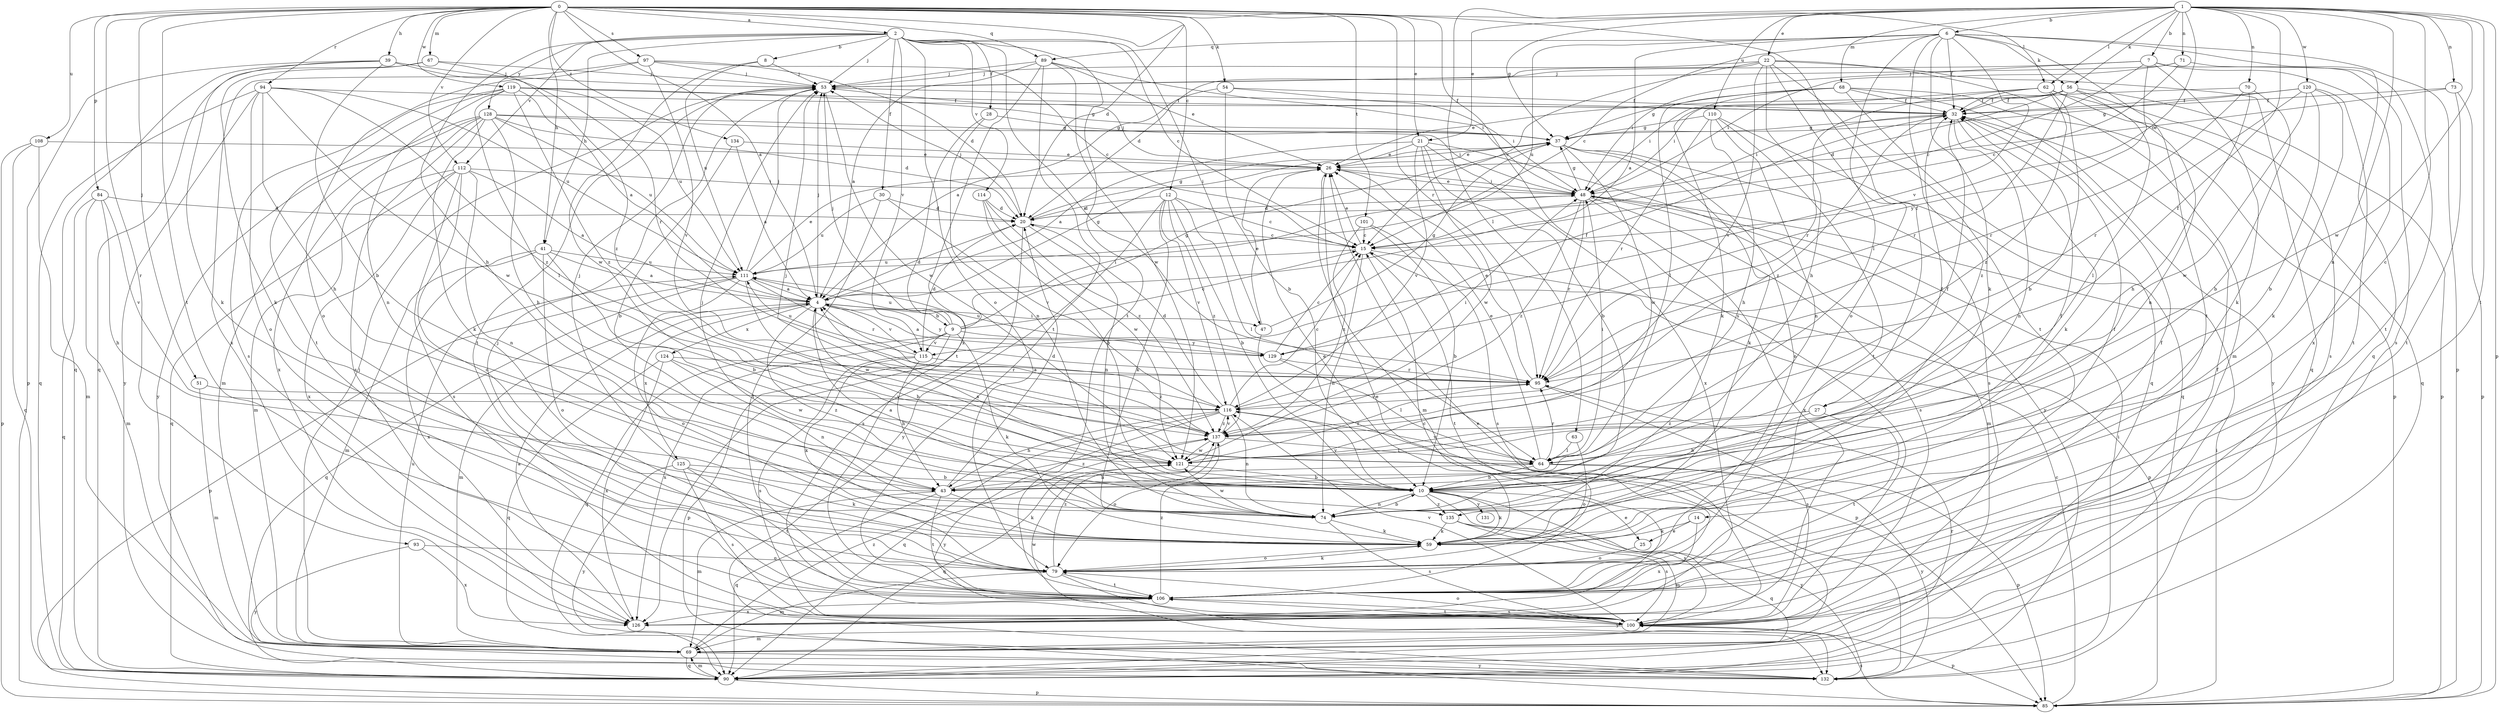 strict digraph  {
0;
1;
2;
4;
6;
7;
8;
9;
10;
12;
14;
15;
20;
21;
22;
25;
26;
27;
28;
30;
32;
37;
39;
41;
43;
47;
48;
51;
53;
54;
56;
59;
62;
63;
64;
67;
68;
69;
70;
71;
73;
74;
79;
84;
85;
89;
90;
93;
94;
95;
97;
100;
101;
106;
108;
110;
111;
112;
114;
115;
116;
119;
120;
121;
124;
125;
126;
128;
129;
131;
132;
134;
135;
137;
0 -> 2  [label=a];
0 -> 4  [label=a];
0 -> 12  [label=c];
0 -> 20  [label=d];
0 -> 21  [label=e];
0 -> 27  [label=f];
0 -> 39  [label=h];
0 -> 41  [label=h];
0 -> 51  [label=j];
0 -> 54  [label=k];
0 -> 62  [label=l];
0 -> 67  [label=m];
0 -> 84  [label=p];
0 -> 89  [label=q];
0 -> 93  [label=r];
0 -> 94  [label=r];
0 -> 95  [label=r];
0 -> 97  [label=s];
0 -> 100  [label=s];
0 -> 101  [label=t];
0 -> 106  [label=t];
0 -> 108  [label=u];
0 -> 112  [label=v];
0 -> 119  [label=w];
0 -> 134  [label=z];
1 -> 6  [label=b];
1 -> 7  [label=b];
1 -> 14  [label=c];
1 -> 15  [label=c];
1 -> 21  [label=e];
1 -> 22  [label=e];
1 -> 27  [label=f];
1 -> 37  [label=g];
1 -> 56  [label=k];
1 -> 62  [label=l];
1 -> 63  [label=l];
1 -> 68  [label=m];
1 -> 70  [label=n];
1 -> 71  [label=n];
1 -> 73  [label=n];
1 -> 74  [label=n];
1 -> 85  [label=p];
1 -> 106  [label=t];
1 -> 110  [label=u];
1 -> 120  [label=w];
1 -> 121  [label=w];
2 -> 8  [label=b];
2 -> 15  [label=c];
2 -> 28  [label=f];
2 -> 30  [label=f];
2 -> 41  [label=h];
2 -> 43  [label=h];
2 -> 47  [label=i];
2 -> 53  [label=j];
2 -> 79  [label=o];
2 -> 95  [label=r];
2 -> 106  [label=t];
2 -> 112  [label=v];
2 -> 114  [label=v];
2 -> 115  [label=v];
2 -> 128  [label=y];
4 -> 9  [label=b];
4 -> 10  [label=b];
4 -> 20  [label=d];
4 -> 37  [label=g];
4 -> 47  [label=i];
4 -> 53  [label=j];
4 -> 69  [label=m];
4 -> 115  [label=v];
4 -> 124  [label=x];
4 -> 125  [label=x];
4 -> 129  [label=y];
4 -> 135  [label=z];
6 -> 4  [label=a];
6 -> 15  [label=c];
6 -> 32  [label=f];
6 -> 56  [label=k];
6 -> 59  [label=k];
6 -> 64  [label=l];
6 -> 85  [label=p];
6 -> 89  [label=q];
6 -> 90  [label=q];
6 -> 106  [label=t];
6 -> 111  [label=u];
6 -> 115  [label=v];
6 -> 135  [label=z];
7 -> 15  [label=c];
7 -> 48  [label=i];
7 -> 53  [label=j];
7 -> 59  [label=k];
7 -> 100  [label=s];
7 -> 126  [label=x];
7 -> 129  [label=y];
8 -> 53  [label=j];
8 -> 111  [label=u];
8 -> 121  [label=w];
9 -> 15  [label=c];
9 -> 37  [label=g];
9 -> 48  [label=i];
9 -> 53  [label=j];
9 -> 59  [label=k];
9 -> 85  [label=p];
9 -> 90  [label=q];
9 -> 111  [label=u];
9 -> 115  [label=v];
9 -> 126  [label=x];
9 -> 129  [label=y];
10 -> 4  [label=a];
10 -> 25  [label=e];
10 -> 59  [label=k];
10 -> 74  [label=n];
10 -> 100  [label=s];
10 -> 116  [label=v];
10 -> 131  [label=y];
10 -> 132  [label=y];
10 -> 135  [label=z];
12 -> 10  [label=b];
12 -> 15  [label=c];
12 -> 20  [label=d];
12 -> 59  [label=k];
12 -> 64  [label=l];
12 -> 116  [label=v];
12 -> 132  [label=y];
12 -> 137  [label=z];
14 -> 25  [label=e];
14 -> 59  [label=k];
14 -> 126  [label=x];
15 -> 26  [label=e];
15 -> 74  [label=n];
15 -> 85  [label=p];
15 -> 106  [label=t];
15 -> 111  [label=u];
20 -> 15  [label=c];
20 -> 37  [label=g];
20 -> 53  [label=j];
20 -> 74  [label=n];
20 -> 100  [label=s];
21 -> 4  [label=a];
21 -> 10  [label=b];
21 -> 26  [label=e];
21 -> 116  [label=v];
21 -> 121  [label=w];
21 -> 126  [label=x];
21 -> 132  [label=y];
22 -> 15  [label=c];
22 -> 20  [label=d];
22 -> 43  [label=h];
22 -> 53  [label=j];
22 -> 69  [label=m];
22 -> 79  [label=o];
22 -> 90  [label=q];
22 -> 106  [label=t];
22 -> 116  [label=v];
25 -> 79  [label=o];
26 -> 48  [label=i];
26 -> 53  [label=j];
26 -> 69  [label=m];
27 -> 10  [label=b];
27 -> 106  [label=t];
27 -> 137  [label=z];
28 -> 37  [label=g];
28 -> 74  [label=n];
28 -> 106  [label=t];
30 -> 20  [label=d];
30 -> 106  [label=t];
30 -> 111  [label=u];
30 -> 116  [label=v];
32 -> 37  [label=g];
32 -> 48  [label=i];
32 -> 59  [label=k];
32 -> 74  [label=n];
32 -> 137  [label=z];
37 -> 26  [label=e];
37 -> 59  [label=k];
37 -> 79  [label=o];
37 -> 100  [label=s];
37 -> 121  [label=w];
39 -> 10  [label=b];
39 -> 53  [label=j];
39 -> 59  [label=k];
39 -> 85  [label=p];
39 -> 90  [label=q];
39 -> 95  [label=r];
41 -> 4  [label=a];
41 -> 10  [label=b];
41 -> 69  [label=m];
41 -> 79  [label=o];
41 -> 111  [label=u];
41 -> 126  [label=x];
43 -> 20  [label=d];
43 -> 59  [label=k];
43 -> 69  [label=m];
43 -> 90  [label=q];
43 -> 106  [label=t];
43 -> 137  [label=z];
47 -> 26  [label=e];
47 -> 37  [label=g];
47 -> 85  [label=p];
48 -> 20  [label=d];
48 -> 26  [label=e];
48 -> 37  [label=g];
48 -> 69  [label=m];
48 -> 95  [label=r];
48 -> 100  [label=s];
48 -> 126  [label=x];
48 -> 137  [label=z];
51 -> 69  [label=m];
51 -> 116  [label=v];
53 -> 32  [label=f];
53 -> 106  [label=t];
53 -> 121  [label=w];
54 -> 4  [label=a];
54 -> 10  [label=b];
54 -> 32  [label=f];
54 -> 48  [label=i];
56 -> 20  [label=d];
56 -> 26  [label=e];
56 -> 32  [label=f];
56 -> 48  [label=i];
56 -> 64  [label=l];
56 -> 85  [label=p];
56 -> 95  [label=r];
56 -> 100  [label=s];
59 -> 26  [label=e];
59 -> 32  [label=f];
59 -> 79  [label=o];
62 -> 10  [label=b];
62 -> 32  [label=f];
62 -> 48  [label=i];
62 -> 74  [label=n];
62 -> 90  [label=q];
62 -> 95  [label=r];
62 -> 137  [label=z];
63 -> 64  [label=l];
63 -> 79  [label=o];
64 -> 10  [label=b];
64 -> 26  [label=e];
64 -> 32  [label=f];
64 -> 43  [label=h];
64 -> 48  [label=i];
64 -> 53  [label=j];
64 -> 85  [label=p];
64 -> 95  [label=r];
64 -> 116  [label=v];
64 -> 132  [label=y];
67 -> 53  [label=j];
67 -> 59  [label=k];
67 -> 90  [label=q];
67 -> 137  [label=z];
68 -> 32  [label=f];
68 -> 37  [label=g];
68 -> 59  [label=k];
68 -> 64  [label=l];
68 -> 85  [label=p];
68 -> 90  [label=q];
68 -> 132  [label=y];
69 -> 53  [label=j];
69 -> 90  [label=q];
69 -> 111  [label=u];
69 -> 132  [label=y];
69 -> 137  [label=z];
70 -> 10  [label=b];
70 -> 32  [label=f];
70 -> 43  [label=h];
70 -> 95  [label=r];
71 -> 15  [label=c];
71 -> 48  [label=i];
71 -> 53  [label=j];
71 -> 106  [label=t];
73 -> 26  [label=e];
73 -> 32  [label=f];
73 -> 85  [label=p];
73 -> 106  [label=t];
74 -> 4  [label=a];
74 -> 10  [label=b];
74 -> 32  [label=f];
74 -> 53  [label=j];
74 -> 59  [label=k];
74 -> 100  [label=s];
74 -> 121  [label=w];
79 -> 32  [label=f];
79 -> 59  [label=k];
79 -> 69  [label=m];
79 -> 106  [label=t];
79 -> 132  [label=y];
79 -> 137  [label=z];
84 -> 20  [label=d];
84 -> 43  [label=h];
84 -> 69  [label=m];
84 -> 90  [label=q];
84 -> 116  [label=v];
85 -> 15  [label=c];
85 -> 48  [label=i];
85 -> 100  [label=s];
89 -> 4  [label=a];
89 -> 26  [label=e];
89 -> 48  [label=i];
89 -> 53  [label=j];
89 -> 106  [label=t];
89 -> 121  [label=w];
89 -> 126  [label=x];
90 -> 69  [label=m];
90 -> 85  [label=p];
90 -> 95  [label=r];
93 -> 79  [label=o];
93 -> 126  [label=x];
93 -> 132  [label=y];
94 -> 32  [label=f];
94 -> 43  [label=h];
94 -> 79  [label=o];
94 -> 90  [label=q];
94 -> 111  [label=u];
94 -> 121  [label=w];
94 -> 132  [label=y];
94 -> 137  [label=z];
95 -> 26  [label=e];
95 -> 100  [label=s];
95 -> 116  [label=v];
97 -> 15  [label=c];
97 -> 20  [label=d];
97 -> 53  [label=j];
97 -> 79  [label=o];
97 -> 116  [label=v];
97 -> 126  [label=x];
100 -> 32  [label=f];
100 -> 69  [label=m];
100 -> 79  [label=o];
100 -> 85  [label=p];
100 -> 106  [label=t];
100 -> 116  [label=v];
100 -> 121  [label=w];
101 -> 10  [label=b];
101 -> 15  [label=c];
101 -> 100  [label=s];
101 -> 137  [label=z];
106 -> 15  [label=c];
106 -> 53  [label=j];
106 -> 100  [label=s];
106 -> 126  [label=x];
106 -> 137  [label=z];
108 -> 26  [label=e];
108 -> 69  [label=m];
108 -> 85  [label=p];
108 -> 90  [label=q];
110 -> 37  [label=g];
110 -> 43  [label=h];
110 -> 74  [label=n];
110 -> 90  [label=q];
110 -> 95  [label=r];
110 -> 106  [label=t];
111 -> 4  [label=a];
111 -> 26  [label=e];
111 -> 53  [label=j];
111 -> 79  [label=o];
111 -> 85  [label=p];
111 -> 90  [label=q];
111 -> 95  [label=r];
111 -> 121  [label=w];
112 -> 4  [label=a];
112 -> 48  [label=i];
112 -> 69  [label=m];
112 -> 74  [label=n];
112 -> 79  [label=o];
112 -> 90  [label=q];
112 -> 100  [label=s];
112 -> 126  [label=x];
114 -> 10  [label=b];
114 -> 20  [label=d];
114 -> 121  [label=w];
114 -> 137  [label=z];
115 -> 20  [label=d];
115 -> 43  [label=h];
115 -> 59  [label=k];
115 -> 100  [label=s];
115 -> 111  [label=u];
115 -> 137  [label=z];
116 -> 15  [label=c];
116 -> 20  [label=d];
116 -> 43  [label=h];
116 -> 48  [label=i];
116 -> 74  [label=n];
116 -> 90  [label=q];
116 -> 132  [label=y];
116 -> 137  [label=z];
119 -> 4  [label=a];
119 -> 32  [label=f];
119 -> 37  [label=g];
119 -> 64  [label=l];
119 -> 74  [label=n];
119 -> 100  [label=s];
119 -> 106  [label=t];
119 -> 111  [label=u];
119 -> 137  [label=z];
120 -> 10  [label=b];
120 -> 32  [label=f];
120 -> 37  [label=g];
120 -> 59  [label=k];
120 -> 95  [label=r];
120 -> 106  [label=t];
120 -> 121  [label=w];
121 -> 10  [label=b];
121 -> 32  [label=f];
121 -> 90  [label=q];
121 -> 95  [label=r];
124 -> 74  [label=n];
124 -> 90  [label=q];
124 -> 95  [label=r];
124 -> 121  [label=w];
124 -> 126  [label=x];
125 -> 10  [label=b];
125 -> 53  [label=j];
125 -> 59  [label=k];
125 -> 100  [label=s];
125 -> 106  [label=t];
125 -> 132  [label=y];
126 -> 4  [label=a];
126 -> 26  [label=e];
128 -> 20  [label=d];
128 -> 37  [label=g];
128 -> 43  [label=h];
128 -> 48  [label=i];
128 -> 59  [label=k];
128 -> 69  [label=m];
128 -> 100  [label=s];
128 -> 111  [label=u];
128 -> 126  [label=x];
128 -> 132  [label=y];
129 -> 4  [label=a];
129 -> 15  [label=c];
129 -> 32  [label=f];
129 -> 64  [label=l];
129 -> 95  [label=r];
129 -> 111  [label=u];
132 -> 26  [label=e];
132 -> 48  [label=i];
134 -> 4  [label=a];
134 -> 10  [label=b];
134 -> 26  [label=e];
135 -> 59  [label=k];
135 -> 69  [label=m];
135 -> 90  [label=q];
135 -> 100  [label=s];
137 -> 4  [label=a];
137 -> 64  [label=l];
137 -> 79  [label=o];
137 -> 116  [label=v];
137 -> 121  [label=w];
}

